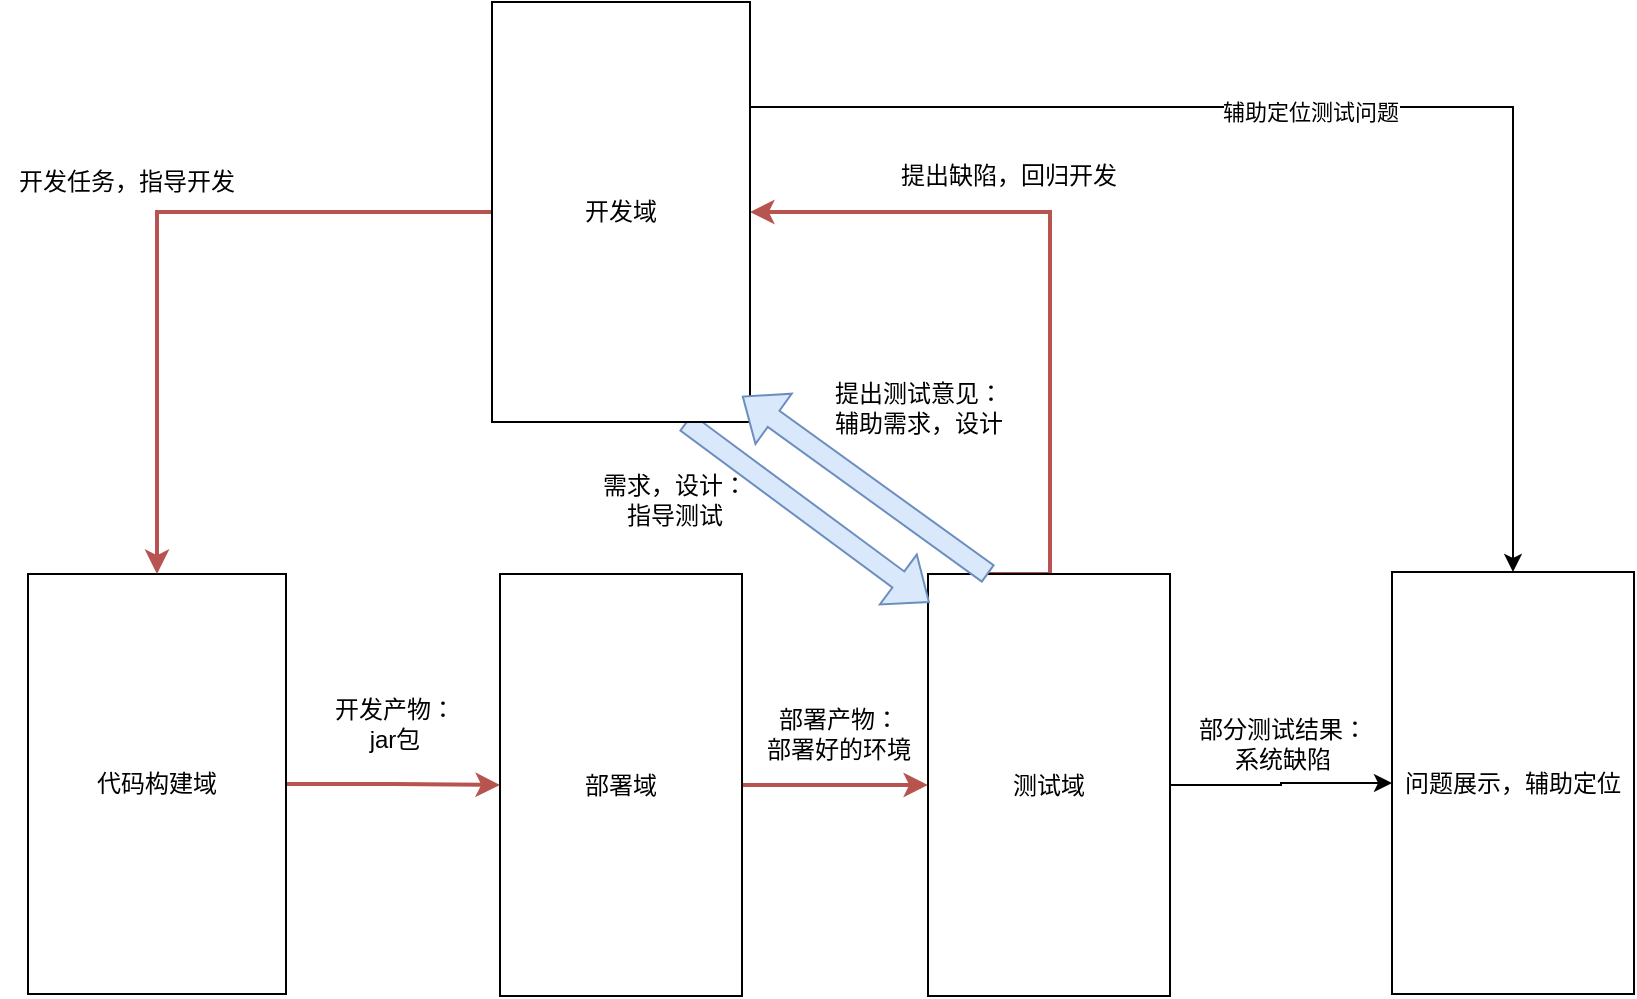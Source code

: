 <mxfile version="21.6.5" type="device">
  <diagram name="第 1 页" id="DJ53w_wKZlQRNOZwwcWK">
    <mxGraphModel dx="1235" dy="740" grid="0" gridSize="10" guides="1" tooltips="1" connect="1" arrows="1" fold="1" page="1" pageScale="1" pageWidth="2339" pageHeight="3300" math="0" shadow="0">
      <root>
        <mxCell id="0" />
        <mxCell id="1" parent="0" />
        <mxCell id="ihP-amTON-OhSpJ7fVQ6-3" value="" style="edgeStyle=orthogonalEdgeStyle;rounded=0;orthogonalLoop=1;jettySize=auto;html=1;fillColor=#f8cecc;strokeColor=#b85450;strokeWidth=2;" edge="1" parent="1" source="ihP-amTON-OhSpJ7fVQ6-1" target="ihP-amTON-OhSpJ7fVQ6-2">
          <mxGeometry relative="1" as="geometry" />
        </mxCell>
        <mxCell id="ihP-amTON-OhSpJ7fVQ6-1" value="代码构建域" style="rounded=0;whiteSpace=wrap;html=1;" vertex="1" parent="1">
          <mxGeometry x="92" y="331" width="129" height="210" as="geometry" />
        </mxCell>
        <mxCell id="ihP-amTON-OhSpJ7fVQ6-6" value="" style="edgeStyle=orthogonalEdgeStyle;rounded=0;orthogonalLoop=1;jettySize=auto;html=1;fillColor=#f8cecc;strokeColor=#b85450;strokeWidth=2;" edge="1" parent="1" source="ihP-amTON-OhSpJ7fVQ6-2" target="ihP-amTON-OhSpJ7fVQ6-5">
          <mxGeometry relative="1" as="geometry" />
        </mxCell>
        <mxCell id="ihP-amTON-OhSpJ7fVQ6-2" value="部署域" style="rounded=0;whiteSpace=wrap;html=1;" vertex="1" parent="1">
          <mxGeometry x="328" y="331" width="121" height="211" as="geometry" />
        </mxCell>
        <mxCell id="ihP-amTON-OhSpJ7fVQ6-4" value="开发产物：&lt;br&gt;jar包" style="text;html=1;align=center;verticalAlign=middle;resizable=0;points=[];autosize=1;strokeColor=none;fillColor=none;" vertex="1" parent="1">
          <mxGeometry x="236" y="385" width="78" height="41" as="geometry" />
        </mxCell>
        <mxCell id="ihP-amTON-OhSpJ7fVQ6-16" style="edgeStyle=orthogonalEdgeStyle;rounded=0;orthogonalLoop=1;jettySize=auto;html=1;exitX=0.25;exitY=0;exitDx=0;exitDy=0;entryX=1;entryY=0.5;entryDx=0;entryDy=0;fillColor=#f8cecc;strokeColor=#b85450;strokeWidth=2;" edge="1" parent="1" source="ihP-amTON-OhSpJ7fVQ6-5" target="ihP-amTON-OhSpJ7fVQ6-7">
          <mxGeometry relative="1" as="geometry">
            <Array as="points">
              <mxPoint x="603" y="331" />
              <mxPoint x="603" y="150" />
            </Array>
          </mxGeometry>
        </mxCell>
        <mxCell id="ihP-amTON-OhSpJ7fVQ6-20" value="" style="edgeStyle=orthogonalEdgeStyle;rounded=0;orthogonalLoop=1;jettySize=auto;html=1;" edge="1" parent="1" source="ihP-amTON-OhSpJ7fVQ6-5" target="ihP-amTON-OhSpJ7fVQ6-19">
          <mxGeometry relative="1" as="geometry" />
        </mxCell>
        <mxCell id="ihP-amTON-OhSpJ7fVQ6-5" value="测试域" style="rounded=0;whiteSpace=wrap;html=1;" vertex="1" parent="1">
          <mxGeometry x="542" y="331" width="121" height="211" as="geometry" />
        </mxCell>
        <mxCell id="ihP-amTON-OhSpJ7fVQ6-8" style="edgeStyle=orthogonalEdgeStyle;rounded=0;orthogonalLoop=1;jettySize=auto;html=1;fillColor=#f8cecc;strokeColor=#b85450;strokeWidth=2;" edge="1" parent="1" source="ihP-amTON-OhSpJ7fVQ6-7" target="ihP-amTON-OhSpJ7fVQ6-1">
          <mxGeometry relative="1" as="geometry" />
        </mxCell>
        <mxCell id="ihP-amTON-OhSpJ7fVQ6-22" style="rounded=0;orthogonalLoop=1;jettySize=auto;html=1;entryX=0.007;entryY=0.068;entryDx=0;entryDy=0;entryPerimeter=0;exitX=0.75;exitY=1;exitDx=0;exitDy=0;shape=flexArrow;fillColor=#dae8fc;strokeColor=#6c8ebf;" edge="1" parent="1" source="ihP-amTON-OhSpJ7fVQ6-7" target="ihP-amTON-OhSpJ7fVQ6-5">
          <mxGeometry relative="1" as="geometry" />
        </mxCell>
        <mxCell id="ihP-amTON-OhSpJ7fVQ6-25" style="edgeStyle=orthogonalEdgeStyle;rounded=0;orthogonalLoop=1;jettySize=auto;html=1;exitX=1;exitY=0.25;exitDx=0;exitDy=0;" edge="1" parent="1" source="ihP-amTON-OhSpJ7fVQ6-7" target="ihP-amTON-OhSpJ7fVQ6-19">
          <mxGeometry relative="1" as="geometry" />
        </mxCell>
        <mxCell id="ihP-amTON-OhSpJ7fVQ6-26" value="辅助定位测试问题" style="edgeLabel;html=1;align=center;verticalAlign=middle;resizable=0;points=[];" vertex="1" connectable="0" parent="ihP-amTON-OhSpJ7fVQ6-25">
          <mxGeometry x="-0.09" y="-2" relative="1" as="geometry">
            <mxPoint as="offset" />
          </mxGeometry>
        </mxCell>
        <mxCell id="ihP-amTON-OhSpJ7fVQ6-7" value="开发域" style="rounded=0;whiteSpace=wrap;html=1;" vertex="1" parent="1">
          <mxGeometry x="324" y="45" width="129" height="210" as="geometry" />
        </mxCell>
        <mxCell id="ihP-amTON-OhSpJ7fVQ6-9" value="开发任务，指导开发" style="text;html=1;align=center;verticalAlign=middle;resizable=0;points=[];autosize=1;strokeColor=none;fillColor=none;" vertex="1" parent="1">
          <mxGeometry x="78" y="122" width="126" height="26" as="geometry" />
        </mxCell>
        <mxCell id="ihP-amTON-OhSpJ7fVQ6-11" value="需求，设计：&lt;br&gt;指导测试" style="text;html=1;align=center;verticalAlign=middle;resizable=0;points=[];autosize=1;strokeColor=none;fillColor=none;" vertex="1" parent="1">
          <mxGeometry x="370" y="273" width="90" height="41" as="geometry" />
        </mxCell>
        <mxCell id="ihP-amTON-OhSpJ7fVQ6-13" value="提出测试意见：&lt;br&gt;辅助需求，设计" style="text;html=1;align=center;verticalAlign=middle;resizable=0;points=[];autosize=1;strokeColor=none;fillColor=none;" vertex="1" parent="1">
          <mxGeometry x="486" y="227" width="102" height="41" as="geometry" />
        </mxCell>
        <mxCell id="ihP-amTON-OhSpJ7fVQ6-18" value="提出缺陷，回归开发" style="text;html=1;align=center;verticalAlign=middle;resizable=0;points=[];autosize=1;strokeColor=none;fillColor=none;" vertex="1" parent="1">
          <mxGeometry x="519" y="119" width="126" height="26" as="geometry" />
        </mxCell>
        <mxCell id="ihP-amTON-OhSpJ7fVQ6-19" value="问题展示，辅助定位" style="rounded=0;whiteSpace=wrap;html=1;" vertex="1" parent="1">
          <mxGeometry x="774" y="330" width="121" height="211" as="geometry" />
        </mxCell>
        <mxCell id="ihP-amTON-OhSpJ7fVQ6-21" value="部署产物：&lt;br&gt;部署好的环境" style="text;html=1;align=center;verticalAlign=middle;resizable=0;points=[];autosize=1;strokeColor=none;fillColor=none;" vertex="1" parent="1">
          <mxGeometry x="452" y="390" width="90" height="41" as="geometry" />
        </mxCell>
        <mxCell id="ihP-amTON-OhSpJ7fVQ6-23" style="rounded=0;orthogonalLoop=1;jettySize=auto;html=1;shape=flexArrow;exitX=0.25;exitY=0;exitDx=0;exitDy=0;fillColor=#dae8fc;strokeColor=#6c8ebf;" edge="1" parent="1" source="ihP-amTON-OhSpJ7fVQ6-5">
          <mxGeometry relative="1" as="geometry">
            <mxPoint x="587" y="330" as="sourcePoint" />
            <mxPoint x="449" y="242" as="targetPoint" />
          </mxGeometry>
        </mxCell>
        <mxCell id="ihP-amTON-OhSpJ7fVQ6-24" value="部分测试结果：&lt;br&gt;系统缺陷" style="text;html=1;align=center;verticalAlign=middle;resizable=0;points=[];autosize=1;strokeColor=none;fillColor=none;" vertex="1" parent="1">
          <mxGeometry x="668" y="395.5" width="102" height="41" as="geometry" />
        </mxCell>
      </root>
    </mxGraphModel>
  </diagram>
</mxfile>
